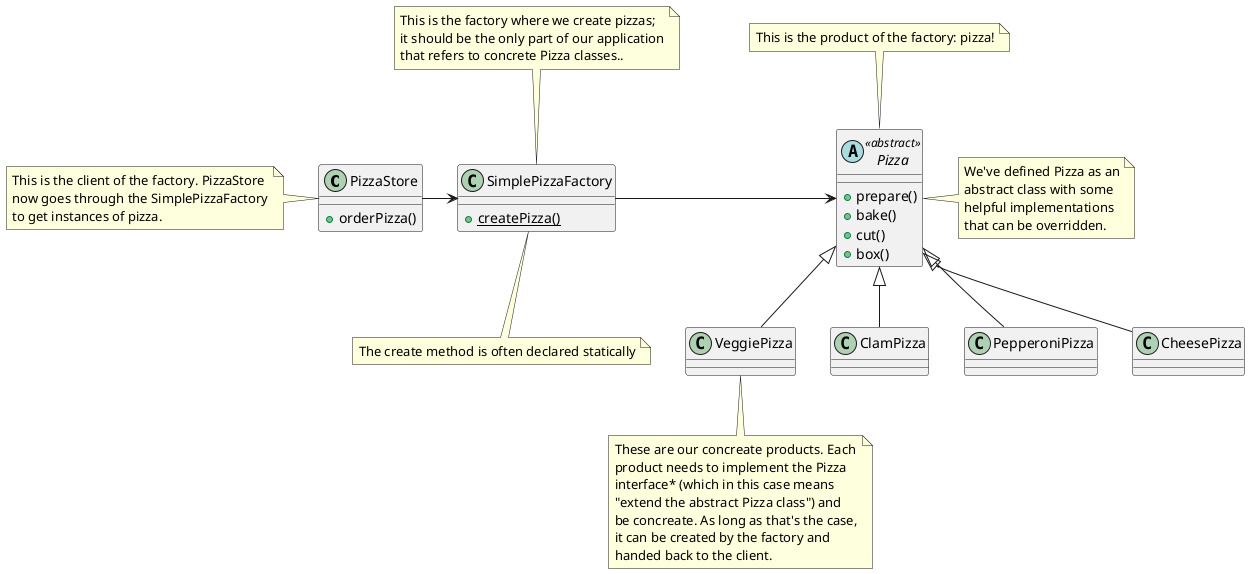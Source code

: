 @startuml

class PizzaStore {
    + orderPizza()
}
note left of PizzaStore
This is the client of the factory. PizzaStore
now goes through the SimplePizzaFactory
to get instances of pizza.
end note

class SimplePizzaFactory {
    + {static} createPizza()
}
note top of SimplePizzaFactory
This is the factory where we create pizzas;
it should be the only part of our application
that refers to concrete Pizza classes..
end note
note bottom of SimplePizzaFactory: The create method is often declared statically

PizzaStore -right-> SimplePizzaFactory

abstract class Pizza <<abstract>> {
    + prepare()
    + bake()
    + cut()
    + box()
}
SimplePizzaFactory -right-> Pizza

note top of Pizza: This is the product of the factory: pizza!

note right of Pizza
We've defined Pizza as an
abstract class with some
helpful implementations
that can be overridden.
end note

class CheesePizza
class VeggiePizza
class ClamPizza
class PepperoniPizza

CheesePizza -up-|> Pizza
VeggiePizza -up-|> Pizza
ClamPizza -up-|> Pizza
PepperoniPizza -up-|> Pizza

note bottom of VeggiePizza
These are our concreate products. Each
product needs to implement the Pizza
interface* (which in this case means
"extend the abstract Pizza class") and
be concreate. As long as that's the case,
it can be created by the factory and
handed back to the client.
end note

@enduml